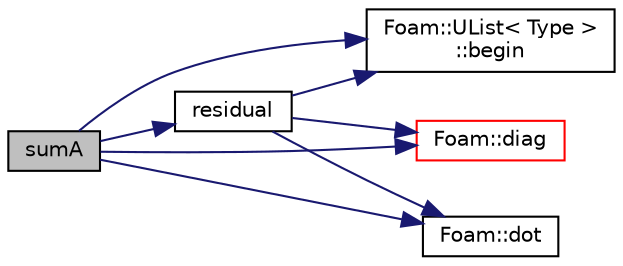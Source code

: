 digraph "sumA"
{
  bgcolor="transparent";
  edge [fontname="Helvetica",fontsize="10",labelfontname="Helvetica",labelfontsize="10"];
  node [fontname="Helvetica",fontsize="10",shape=record];
  rankdir="LR";
  Node1 [label="sumA",height=0.2,width=0.4,color="black", fillcolor="grey75", style="filled", fontcolor="black"];
  Node1 -> Node2 [color="midnightblue",fontsize="10",style="solid",fontname="Helvetica"];
  Node2 [label="Foam::UList\< Type \>\l::begin",height=0.2,width=0.4,color="black",URL="$a02735.html#a8a0643ef7f391465066f7f07d45ce934",tooltip="Return an iterator to begin traversing the UList. "];
  Node1 -> Node3 [color="midnightblue",fontsize="10",style="solid",fontname="Helvetica"];
  Node3 [label="Foam::diag",height=0.2,width=0.4,color="red",URL="$a10733.html#a8cdb0ba0633c91ed7041368519cd217c"];
  Node1 -> Node4 [color="midnightblue",fontsize="10",style="solid",fontname="Helvetica"];
  Node4 [label="Foam::dot",height=0.2,width=0.4,color="black",URL="$a10733.html#a6a9353de9f9fd7835505aa3fbded7f94"];
  Node1 -> Node5 [color="midnightblue",fontsize="10",style="solid",fontname="Helvetica"];
  Node5 [label="residual",height=0.2,width=0.4,color="black",URL="$a01282.html#ad0a8c421e08313868d919c8600b40ac4"];
  Node5 -> Node2 [color="midnightblue",fontsize="10",style="solid",fontname="Helvetica"];
  Node5 -> Node3 [color="midnightblue",fontsize="10",style="solid",fontname="Helvetica"];
  Node5 -> Node4 [color="midnightblue",fontsize="10",style="solid",fontname="Helvetica"];
}
